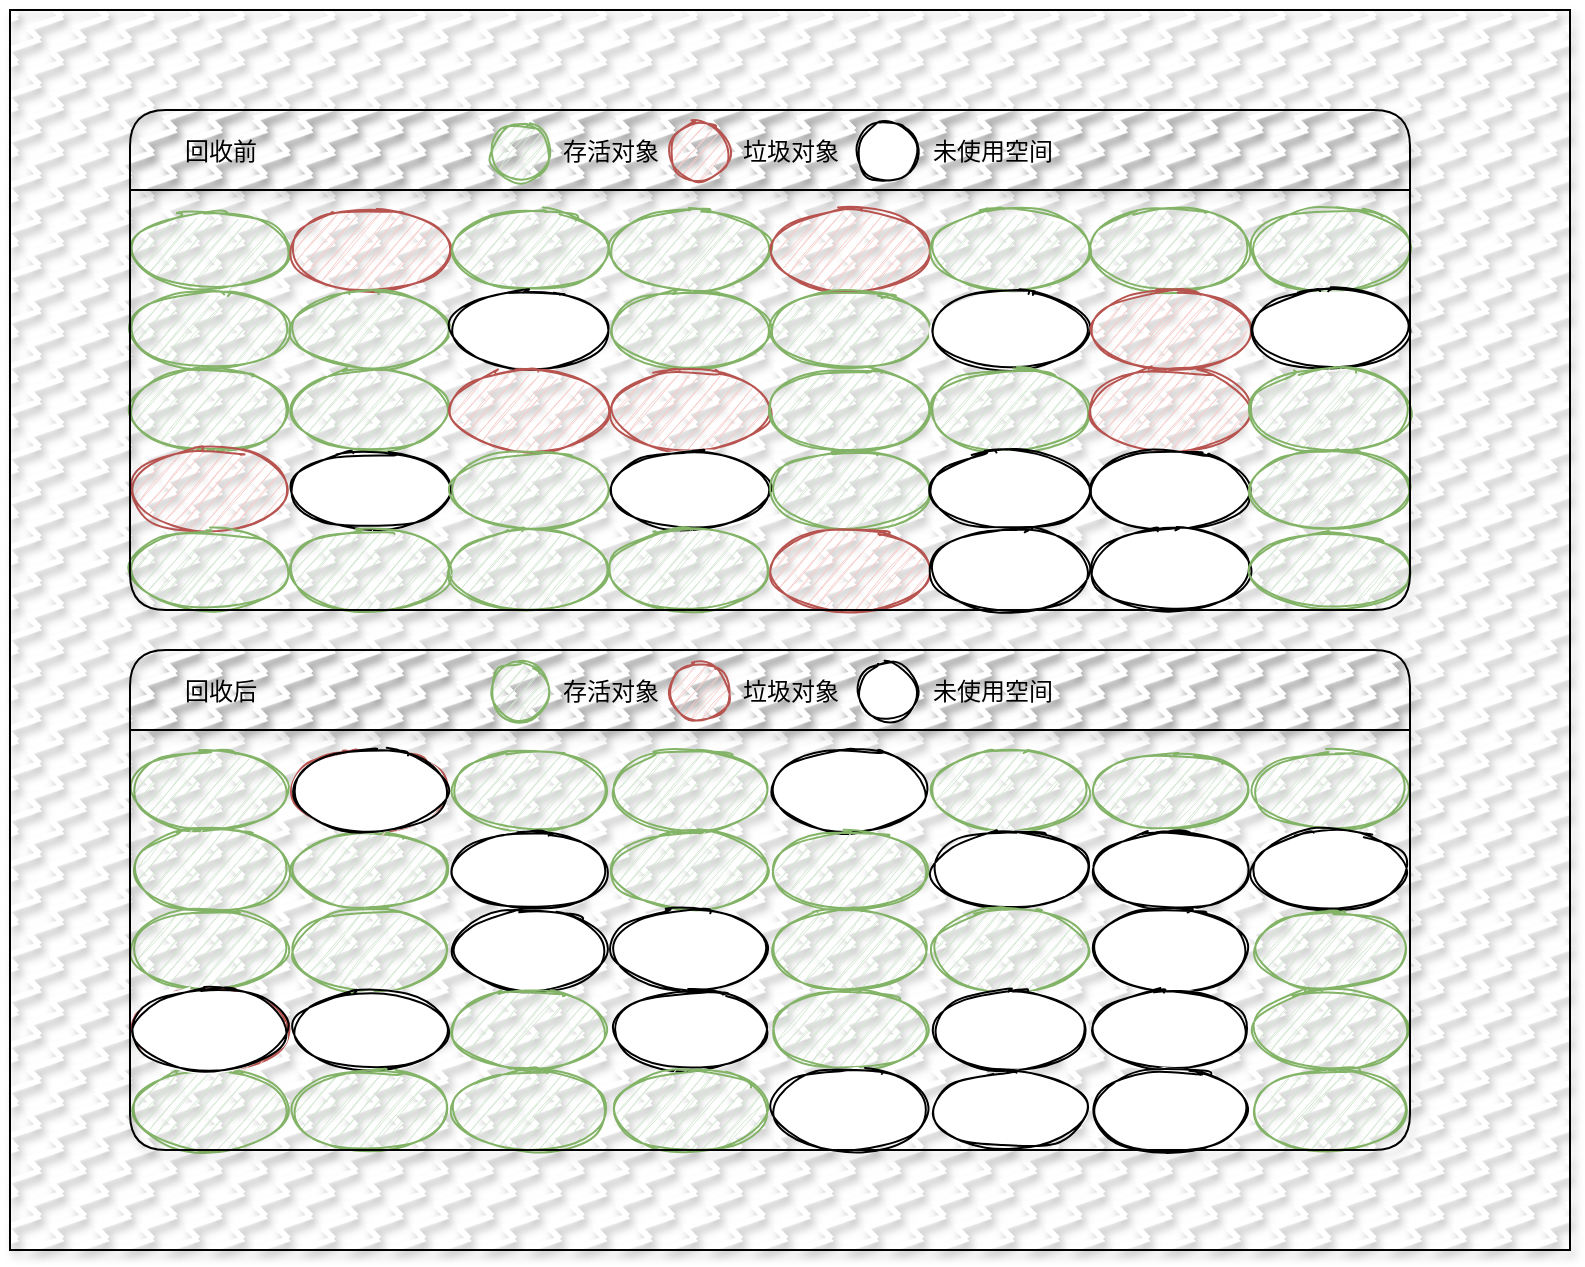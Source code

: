 <mxfile version="15.9.6" type="github">
  <diagram id="hdERAF1IFCI5MMCF0lk-" name="Page-1">
    <mxGraphModel dx="1293" dy="1862" grid="1" gridSize="10" guides="1" tooltips="1" connect="1" arrows="1" fold="1" page="1" pageScale="1" pageWidth="827" pageHeight="1169" math="0" shadow="0">
      <root>
        <mxCell id="0" />
        <mxCell id="1" parent="0" />
        <mxCell id="SCIdnCR5Lj8QBg6RydFF-160" value="" style="rounded=0;whiteSpace=wrap;html=1;shadow=1;sketch=0;fillStyle=zigzag-line;fontFamily=Comic Sans MS;fillColor=default;gradientColor=none;gradientDirection=west;" vertex="1" parent="1">
          <mxGeometry x="60" y="-20" width="780" height="620" as="geometry" />
        </mxCell>
        <mxCell id="SCIdnCR5Lj8QBg6RydFF-42" value="" style="ellipse;whiteSpace=wrap;html=1;shadow=0;sketch=1;fillStyle=auto;fillColor=#d5e8d4;gradientDirection=west;strokeColor=#82b366;" vertex="1" parent="1">
          <mxGeometry x="120" y="80" width="80" height="40" as="geometry" />
        </mxCell>
        <mxCell id="SCIdnCR5Lj8QBg6RydFF-49" value="" style="ellipse;whiteSpace=wrap;html=1;shadow=0;sketch=1;fillStyle=auto;fillColor=#f8cecc;gradientDirection=west;strokeColor=#b85450;" vertex="1" parent="1">
          <mxGeometry x="200" y="80" width="80" height="40" as="geometry" />
        </mxCell>
        <mxCell id="SCIdnCR5Lj8QBg6RydFF-50" value="" style="ellipse;whiteSpace=wrap;html=1;shadow=0;sketch=1;fillStyle=auto;fillColor=#d5e8d4;gradientDirection=west;strokeColor=#82b366;" vertex="1" parent="1">
          <mxGeometry x="280" y="80" width="80" height="40" as="geometry" />
        </mxCell>
        <mxCell id="SCIdnCR5Lj8QBg6RydFF-51" value="" style="ellipse;whiteSpace=wrap;html=1;shadow=0;sketch=1;fillStyle=auto;fillColor=#d5e8d4;gradientDirection=west;strokeColor=#82b366;" vertex="1" parent="1">
          <mxGeometry x="360" y="80" width="80" height="40" as="geometry" />
        </mxCell>
        <mxCell id="SCIdnCR5Lj8QBg6RydFF-52" value="" style="ellipse;whiteSpace=wrap;html=1;shadow=0;sketch=1;fillStyle=auto;fillColor=#f8cecc;gradientDirection=west;strokeColor=#b85450;" vertex="1" parent="1">
          <mxGeometry x="440" y="80" width="80" height="40" as="geometry" />
        </mxCell>
        <mxCell id="SCIdnCR5Lj8QBg6RydFF-53" value="" style="ellipse;whiteSpace=wrap;html=1;shadow=0;sketch=1;fillStyle=auto;fillColor=#d5e8d4;gradientDirection=west;strokeColor=#82b366;" vertex="1" parent="1">
          <mxGeometry x="520" y="80" width="80" height="40" as="geometry" />
        </mxCell>
        <mxCell id="SCIdnCR5Lj8QBg6RydFF-54" value="" style="ellipse;whiteSpace=wrap;html=1;shadow=0;sketch=1;fillStyle=auto;fillColor=#d5e8d4;gradientDirection=west;strokeColor=#82b366;" vertex="1" parent="1">
          <mxGeometry x="600" y="80" width="80" height="40" as="geometry" />
        </mxCell>
        <mxCell id="SCIdnCR5Lj8QBg6RydFF-55" value="" style="ellipse;whiteSpace=wrap;html=1;shadow=0;sketch=1;fillStyle=auto;fillColor=#d5e8d4;gradientDirection=west;strokeColor=#82b366;" vertex="1" parent="1">
          <mxGeometry x="680" y="80" width="80" height="40" as="geometry" />
        </mxCell>
        <mxCell id="SCIdnCR5Lj8QBg6RydFF-56" value="" style="ellipse;whiteSpace=wrap;html=1;shadow=0;sketch=1;fillStyle=auto;fillColor=#d5e8d4;gradientDirection=west;strokeColor=#82b366;" vertex="1" parent="1">
          <mxGeometry x="120" y="120" width="80" height="40" as="geometry" />
        </mxCell>
        <mxCell id="SCIdnCR5Lj8QBg6RydFF-57" value="" style="ellipse;whiteSpace=wrap;html=1;shadow=0;sketch=1;fillStyle=auto;fillColor=#d5e8d4;gradientDirection=west;strokeColor=#82b366;" vertex="1" parent="1">
          <mxGeometry x="200" y="120" width="80" height="40" as="geometry" />
        </mxCell>
        <mxCell id="SCIdnCR5Lj8QBg6RydFF-58" value="" style="ellipse;whiteSpace=wrap;html=1;shadow=0;sketch=1;fillStyle=auto;gradientDirection=west;" vertex="1" parent="1">
          <mxGeometry x="280" y="120" width="80" height="40" as="geometry" />
        </mxCell>
        <mxCell id="SCIdnCR5Lj8QBg6RydFF-59" value="" style="ellipse;whiteSpace=wrap;html=1;shadow=0;sketch=1;fillStyle=auto;fillColor=#d5e8d4;gradientDirection=west;strokeColor=#82b366;" vertex="1" parent="1">
          <mxGeometry x="360" y="120" width="80" height="40" as="geometry" />
        </mxCell>
        <mxCell id="SCIdnCR5Lj8QBg6RydFF-60" value="" style="ellipse;whiteSpace=wrap;html=1;shadow=0;sketch=1;fillStyle=auto;fillColor=#d5e8d4;gradientDirection=west;strokeColor=#82b366;" vertex="1" parent="1">
          <mxGeometry x="440" y="120" width="80" height="40" as="geometry" />
        </mxCell>
        <mxCell id="SCIdnCR5Lj8QBg6RydFF-61" value="" style="ellipse;whiteSpace=wrap;html=1;shadow=0;sketch=1;fillStyle=auto;gradientDirection=west;" vertex="1" parent="1">
          <mxGeometry x="520" y="120" width="80" height="40" as="geometry" />
        </mxCell>
        <mxCell id="SCIdnCR5Lj8QBg6RydFF-62" value="" style="ellipse;whiteSpace=wrap;html=1;shadow=0;sketch=1;fillStyle=auto;fillColor=#f8cecc;gradientDirection=west;strokeColor=#b85450;" vertex="1" parent="1">
          <mxGeometry x="600" y="120" width="80" height="40" as="geometry" />
        </mxCell>
        <mxCell id="SCIdnCR5Lj8QBg6RydFF-63" value="" style="ellipse;whiteSpace=wrap;html=1;shadow=0;sketch=1;fillStyle=auto;gradientDirection=west;" vertex="1" parent="1">
          <mxGeometry x="680" y="120" width="80" height="40" as="geometry" />
        </mxCell>
        <mxCell id="SCIdnCR5Lj8QBg6RydFF-64" value="" style="ellipse;whiteSpace=wrap;html=1;shadow=0;sketch=1;fillStyle=auto;fillColor=#d5e8d4;gradientDirection=west;strokeColor=#82b366;" vertex="1" parent="1">
          <mxGeometry x="120" y="160" width="80" height="40" as="geometry" />
        </mxCell>
        <mxCell id="SCIdnCR5Lj8QBg6RydFF-65" value="" style="ellipse;whiteSpace=wrap;html=1;shadow=0;sketch=1;fillStyle=auto;fillColor=#d5e8d4;gradientDirection=west;strokeColor=#82b366;" vertex="1" parent="1">
          <mxGeometry x="200" y="160" width="80" height="40" as="geometry" />
        </mxCell>
        <mxCell id="SCIdnCR5Lj8QBg6RydFF-66" value="" style="ellipse;whiteSpace=wrap;html=1;shadow=0;sketch=1;fillStyle=auto;fillColor=#f8cecc;gradientDirection=west;strokeColor=#b85450;" vertex="1" parent="1">
          <mxGeometry x="280" y="160" width="80" height="40" as="geometry" />
        </mxCell>
        <mxCell id="SCIdnCR5Lj8QBg6RydFF-67" value="" style="ellipse;whiteSpace=wrap;html=1;shadow=0;sketch=1;fillStyle=auto;fillColor=#f8cecc;gradientDirection=west;strokeColor=#b85450;" vertex="1" parent="1">
          <mxGeometry x="360" y="160" width="80" height="40" as="geometry" />
        </mxCell>
        <mxCell id="SCIdnCR5Lj8QBg6RydFF-68" value="" style="ellipse;whiteSpace=wrap;html=1;shadow=0;sketch=1;fillStyle=auto;fillColor=#d5e8d4;gradientDirection=west;strokeColor=#82b366;" vertex="1" parent="1">
          <mxGeometry x="440" y="160" width="80" height="40" as="geometry" />
        </mxCell>
        <mxCell id="SCIdnCR5Lj8QBg6RydFF-69" value="" style="ellipse;whiteSpace=wrap;html=1;shadow=0;sketch=1;fillStyle=auto;fillColor=#d5e8d4;gradientDirection=west;strokeColor=#82b366;" vertex="1" parent="1">
          <mxGeometry x="520" y="160" width="80" height="40" as="geometry" />
        </mxCell>
        <mxCell id="SCIdnCR5Lj8QBg6RydFF-70" value="" style="ellipse;whiteSpace=wrap;html=1;shadow=0;sketch=1;fillStyle=auto;fillColor=#f8cecc;gradientDirection=west;strokeColor=#b85450;" vertex="1" parent="1">
          <mxGeometry x="600" y="160" width="80" height="40" as="geometry" />
        </mxCell>
        <mxCell id="SCIdnCR5Lj8QBg6RydFF-71" value="" style="ellipse;whiteSpace=wrap;html=1;shadow=0;sketch=1;fillStyle=auto;fillColor=#d5e8d4;gradientDirection=west;strokeColor=#82b366;" vertex="1" parent="1">
          <mxGeometry x="680" y="160" width="80" height="40" as="geometry" />
        </mxCell>
        <mxCell id="SCIdnCR5Lj8QBg6RydFF-72" value="" style="ellipse;whiteSpace=wrap;html=1;shadow=0;sketch=1;fillStyle=auto;fillColor=#f8cecc;gradientDirection=west;strokeColor=#b85450;" vertex="1" parent="1">
          <mxGeometry x="120" y="200" width="80" height="40" as="geometry" />
        </mxCell>
        <mxCell id="SCIdnCR5Lj8QBg6RydFF-73" value="" style="ellipse;whiteSpace=wrap;html=1;shadow=0;sketch=1;fillStyle=auto;gradientDirection=west;" vertex="1" parent="1">
          <mxGeometry x="200" y="200" width="80" height="40" as="geometry" />
        </mxCell>
        <mxCell id="SCIdnCR5Lj8QBg6RydFF-74" value="" style="ellipse;whiteSpace=wrap;html=1;shadow=0;sketch=1;fillStyle=auto;fillColor=#d5e8d4;gradientDirection=west;strokeColor=#82b366;" vertex="1" parent="1">
          <mxGeometry x="280" y="200" width="80" height="40" as="geometry" />
        </mxCell>
        <mxCell id="SCIdnCR5Lj8QBg6RydFF-75" value="" style="ellipse;whiteSpace=wrap;html=1;shadow=0;sketch=1;fillStyle=auto;gradientDirection=west;" vertex="1" parent="1">
          <mxGeometry x="360" y="200" width="80" height="40" as="geometry" />
        </mxCell>
        <mxCell id="SCIdnCR5Lj8QBg6RydFF-76" value="" style="ellipse;whiteSpace=wrap;html=1;shadow=0;sketch=1;fillStyle=auto;fillColor=#d5e8d4;gradientDirection=west;strokeColor=#82b366;" vertex="1" parent="1">
          <mxGeometry x="440" y="200" width="80" height="40" as="geometry" />
        </mxCell>
        <mxCell id="SCIdnCR5Lj8QBg6RydFF-77" value="" style="ellipse;whiteSpace=wrap;html=1;shadow=0;sketch=1;fillStyle=auto;gradientDirection=west;" vertex="1" parent="1">
          <mxGeometry x="520" y="200" width="80" height="40" as="geometry" />
        </mxCell>
        <mxCell id="SCIdnCR5Lj8QBg6RydFF-78" value="" style="ellipse;whiteSpace=wrap;html=1;shadow=0;sketch=1;fillStyle=auto;gradientDirection=west;" vertex="1" parent="1">
          <mxGeometry x="600" y="200" width="80" height="40" as="geometry" />
        </mxCell>
        <mxCell id="SCIdnCR5Lj8QBg6RydFF-79" value="" style="ellipse;whiteSpace=wrap;html=1;shadow=0;sketch=1;fillStyle=auto;fillColor=#d5e8d4;gradientDirection=west;strokeColor=#82b366;" vertex="1" parent="1">
          <mxGeometry x="680" y="200" width="80" height="40" as="geometry" />
        </mxCell>
        <mxCell id="SCIdnCR5Lj8QBg6RydFF-80" value="" style="ellipse;whiteSpace=wrap;html=1;shadow=0;sketch=1;fillStyle=auto;fillColor=#d5e8d4;gradientDirection=west;strokeColor=#82b366;" vertex="1" parent="1">
          <mxGeometry x="120" y="240" width="80" height="40" as="geometry" />
        </mxCell>
        <mxCell id="SCIdnCR5Lj8QBg6RydFF-81" value="" style="ellipse;whiteSpace=wrap;html=1;shadow=0;sketch=1;fillStyle=auto;fillColor=#d5e8d4;gradientDirection=west;strokeColor=#82b366;" vertex="1" parent="1">
          <mxGeometry x="200" y="240" width="80" height="40" as="geometry" />
        </mxCell>
        <mxCell id="SCIdnCR5Lj8QBg6RydFF-82" value="" style="ellipse;whiteSpace=wrap;html=1;shadow=0;sketch=1;fillStyle=auto;fillColor=#d5e8d4;gradientDirection=west;strokeColor=#82b366;" vertex="1" parent="1">
          <mxGeometry x="280" y="240" width="80" height="40" as="geometry" />
        </mxCell>
        <mxCell id="SCIdnCR5Lj8QBg6RydFF-83" value="" style="ellipse;whiteSpace=wrap;html=1;shadow=0;sketch=1;fillStyle=auto;fillColor=#d5e8d4;gradientDirection=west;strokeColor=#82b366;" vertex="1" parent="1">
          <mxGeometry x="360" y="240" width="80" height="40" as="geometry" />
        </mxCell>
        <mxCell id="SCIdnCR5Lj8QBg6RydFF-84" value="" style="ellipse;whiteSpace=wrap;html=1;shadow=0;sketch=1;fillStyle=auto;fillColor=#f8cecc;gradientDirection=west;strokeColor=#b85450;" vertex="1" parent="1">
          <mxGeometry x="440" y="240" width="80" height="40" as="geometry" />
        </mxCell>
        <mxCell id="SCIdnCR5Lj8QBg6RydFF-85" value="" style="ellipse;whiteSpace=wrap;html=1;shadow=0;sketch=1;fillStyle=auto;gradientDirection=west;" vertex="1" parent="1">
          <mxGeometry x="520" y="240" width="80" height="40" as="geometry" />
        </mxCell>
        <mxCell id="SCIdnCR5Lj8QBg6RydFF-86" value="" style="ellipse;whiteSpace=wrap;html=1;shadow=0;sketch=1;fillStyle=auto;gradientDirection=west;" vertex="1" parent="1">
          <mxGeometry x="600" y="240" width="80" height="40" as="geometry" />
        </mxCell>
        <mxCell id="SCIdnCR5Lj8QBg6RydFF-87" value="" style="ellipse;whiteSpace=wrap;html=1;shadow=0;sketch=1;fillStyle=auto;fillColor=#d5e8d4;gradientDirection=west;strokeColor=#82b366;" vertex="1" parent="1">
          <mxGeometry x="680" y="240" width="80" height="40" as="geometry" />
        </mxCell>
        <mxCell id="SCIdnCR5Lj8QBg6RydFF-89" value="" style="swimlane;shadow=1;sketch=0;fillStyle=zigzag-line;fillColor=default;gradientColor=none;gradientDirection=west;startSize=40;rounded=1;" vertex="1" parent="1">
          <mxGeometry x="120" y="30" width="640" height="250" as="geometry" />
        </mxCell>
        <mxCell id="SCIdnCR5Lj8QBg6RydFF-90" value="" style="ellipse;whiteSpace=wrap;html=1;shadow=0;sketch=1;fillStyle=auto;fillColor=#d5e8d4;gradientDirection=west;strokeColor=#82b366;" vertex="1" parent="SCIdnCR5Lj8QBg6RydFF-89">
          <mxGeometry x="180" y="6" width="30" height="30" as="geometry" />
        </mxCell>
        <mxCell id="SCIdnCR5Lj8QBg6RydFF-93" value="" style="ellipse;whiteSpace=wrap;html=1;shadow=0;sketch=1;fillStyle=auto;fillColor=#f8cecc;gradientDirection=west;strokeColor=#b85450;" vertex="1" parent="SCIdnCR5Lj8QBg6RydFF-89">
          <mxGeometry x="270" y="6" width="30" height="30" as="geometry" />
        </mxCell>
        <mxCell id="SCIdnCR5Lj8QBg6RydFF-94" value="" style="ellipse;whiteSpace=wrap;html=1;shadow=0;sketch=1;fillStyle=auto;gradientDirection=west;" vertex="1" parent="SCIdnCR5Lj8QBg6RydFF-89">
          <mxGeometry x="363.5" y="6" width="30" height="30" as="geometry" />
        </mxCell>
        <mxCell id="SCIdnCR5Lj8QBg6RydFF-97" value="回收前" style="text;html=1;align=center;verticalAlign=middle;resizable=0;points=[];autosize=1;strokeColor=none;fillColor=none;fontFamily=Comic Sans MS;" vertex="1" parent="SCIdnCR5Lj8QBg6RydFF-89">
          <mxGeometry x="20" y="11" width="50" height="20" as="geometry" />
        </mxCell>
        <mxCell id="SCIdnCR5Lj8QBg6RydFF-98" value="存活对象" style="text;html=1;align=center;verticalAlign=middle;resizable=0;points=[];autosize=1;strokeColor=none;fillColor=none;fontFamily=Comic Sans MS;" vertex="1" parent="SCIdnCR5Lj8QBg6RydFF-89">
          <mxGeometry x="210" y="11" width="60" height="20" as="geometry" />
        </mxCell>
        <mxCell id="SCIdnCR5Lj8QBg6RydFF-99" value="垃圾对象" style="text;html=1;align=center;verticalAlign=middle;resizable=0;points=[];autosize=1;strokeColor=none;fillColor=none;fontFamily=Comic Sans MS;" vertex="1" parent="SCIdnCR5Lj8QBg6RydFF-89">
          <mxGeometry x="300" y="11" width="60" height="20" as="geometry" />
        </mxCell>
        <mxCell id="SCIdnCR5Lj8QBg6RydFF-100" value="未使用空间" style="text;html=1;align=center;verticalAlign=middle;resizable=0;points=[];autosize=1;strokeColor=none;fillColor=none;fontFamily=Comic Sans MS;" vertex="1" parent="SCIdnCR5Lj8QBg6RydFF-89">
          <mxGeometry x="390.5" y="11" width="80" height="20" as="geometry" />
        </mxCell>
        <mxCell id="SCIdnCR5Lj8QBg6RydFF-102" value="" style="ellipse;whiteSpace=wrap;html=1;shadow=0;sketch=1;fillStyle=auto;fillColor=#d5e8d4;gradientDirection=west;strokeColor=#82b366;" vertex="1" parent="1">
          <mxGeometry x="120" y="350" width="80" height="40" as="geometry" />
        </mxCell>
        <mxCell id="SCIdnCR5Lj8QBg6RydFF-103" value="" style="ellipse;whiteSpace=wrap;html=1;shadow=0;sketch=1;fillStyle=auto;fillColor=#f8cecc;gradientDirection=west;strokeColor=#b85450;" vertex="1" parent="1">
          <mxGeometry x="200" y="350" width="80" height="40" as="geometry" />
        </mxCell>
        <mxCell id="SCIdnCR5Lj8QBg6RydFF-104" value="" style="ellipse;whiteSpace=wrap;html=1;shadow=0;sketch=1;fillStyle=auto;fillColor=#d5e8d4;gradientDirection=west;strokeColor=#82b366;" vertex="1" parent="1">
          <mxGeometry x="280" y="350" width="80" height="40" as="geometry" />
        </mxCell>
        <mxCell id="SCIdnCR5Lj8QBg6RydFF-105" value="" style="ellipse;whiteSpace=wrap;html=1;shadow=0;sketch=1;fillStyle=auto;fillColor=#d5e8d4;gradientDirection=west;strokeColor=#82b366;" vertex="1" parent="1">
          <mxGeometry x="360" y="350" width="80" height="40" as="geometry" />
        </mxCell>
        <mxCell id="SCIdnCR5Lj8QBg6RydFF-106" value="" style="ellipse;whiteSpace=wrap;html=1;shadow=0;sketch=1;fillStyle=auto;gradientDirection=west;" vertex="1" parent="1">
          <mxGeometry x="440" y="350" width="80" height="40" as="geometry" />
        </mxCell>
        <mxCell id="SCIdnCR5Lj8QBg6RydFF-107" value="" style="ellipse;whiteSpace=wrap;html=1;shadow=0;sketch=1;fillStyle=auto;fillColor=#d5e8d4;gradientDirection=west;strokeColor=#82b366;" vertex="1" parent="1">
          <mxGeometry x="520" y="350" width="80" height="40" as="geometry" />
        </mxCell>
        <mxCell id="SCIdnCR5Lj8QBg6RydFF-108" value="" style="ellipse;whiteSpace=wrap;html=1;shadow=0;sketch=1;fillStyle=auto;fillColor=#d5e8d4;gradientDirection=west;strokeColor=#82b366;" vertex="1" parent="1">
          <mxGeometry x="600" y="350" width="80" height="40" as="geometry" />
        </mxCell>
        <mxCell id="SCIdnCR5Lj8QBg6RydFF-109" value="" style="ellipse;whiteSpace=wrap;html=1;shadow=0;sketch=1;fillStyle=auto;fillColor=#d5e8d4;gradientDirection=west;strokeColor=#82b366;" vertex="1" parent="1">
          <mxGeometry x="680" y="350" width="80" height="40" as="geometry" />
        </mxCell>
        <mxCell id="SCIdnCR5Lj8QBg6RydFF-110" value="" style="ellipse;whiteSpace=wrap;html=1;shadow=0;sketch=1;fillStyle=auto;fillColor=#d5e8d4;gradientDirection=west;strokeColor=#82b366;" vertex="1" parent="1">
          <mxGeometry x="120" y="390" width="80" height="40" as="geometry" />
        </mxCell>
        <mxCell id="SCIdnCR5Lj8QBg6RydFF-111" value="" style="ellipse;whiteSpace=wrap;html=1;shadow=0;sketch=1;fillStyle=auto;fillColor=#d5e8d4;gradientDirection=west;strokeColor=#82b366;" vertex="1" parent="1">
          <mxGeometry x="200" y="390" width="80" height="40" as="geometry" />
        </mxCell>
        <mxCell id="SCIdnCR5Lj8QBg6RydFF-112" value="" style="ellipse;whiteSpace=wrap;html=1;shadow=0;sketch=1;fillStyle=auto;gradientDirection=west;" vertex="1" parent="1">
          <mxGeometry x="280" y="390" width="80" height="40" as="geometry" />
        </mxCell>
        <mxCell id="SCIdnCR5Lj8QBg6RydFF-113" value="" style="ellipse;whiteSpace=wrap;html=1;shadow=0;sketch=1;fillStyle=auto;fillColor=#d5e8d4;gradientDirection=west;strokeColor=#82b366;" vertex="1" parent="1">
          <mxGeometry x="360" y="390" width="80" height="40" as="geometry" />
        </mxCell>
        <mxCell id="SCIdnCR5Lj8QBg6RydFF-114" value="" style="ellipse;whiteSpace=wrap;html=1;shadow=0;sketch=1;fillStyle=auto;fillColor=#d5e8d4;gradientDirection=west;strokeColor=#82b366;" vertex="1" parent="1">
          <mxGeometry x="440" y="390" width="80" height="40" as="geometry" />
        </mxCell>
        <mxCell id="SCIdnCR5Lj8QBg6RydFF-115" value="" style="ellipse;whiteSpace=wrap;html=1;shadow=0;sketch=1;fillStyle=auto;gradientDirection=west;" vertex="1" parent="1">
          <mxGeometry x="520" y="390" width="80" height="40" as="geometry" />
        </mxCell>
        <mxCell id="SCIdnCR5Lj8QBg6RydFF-116" value="" style="ellipse;whiteSpace=wrap;html=1;shadow=0;sketch=1;fillStyle=auto;gradientDirection=west;" vertex="1" parent="1">
          <mxGeometry x="600" y="390" width="80" height="40" as="geometry" />
        </mxCell>
        <mxCell id="SCIdnCR5Lj8QBg6RydFF-117" value="" style="ellipse;whiteSpace=wrap;html=1;shadow=0;sketch=1;fillStyle=auto;gradientDirection=west;" vertex="1" parent="1">
          <mxGeometry x="680" y="390" width="80" height="40" as="geometry" />
        </mxCell>
        <mxCell id="SCIdnCR5Lj8QBg6RydFF-118" value="" style="ellipse;whiteSpace=wrap;html=1;shadow=0;sketch=1;fillStyle=auto;fillColor=#d5e8d4;gradientDirection=west;strokeColor=#82b366;" vertex="1" parent="1">
          <mxGeometry x="120" y="430" width="80" height="40" as="geometry" />
        </mxCell>
        <mxCell id="SCIdnCR5Lj8QBg6RydFF-119" value="" style="ellipse;whiteSpace=wrap;html=1;shadow=0;sketch=1;fillStyle=auto;fillColor=#d5e8d4;gradientDirection=west;strokeColor=#82b366;" vertex="1" parent="1">
          <mxGeometry x="200" y="430" width="80" height="40" as="geometry" />
        </mxCell>
        <mxCell id="SCIdnCR5Lj8QBg6RydFF-120" value="" style="ellipse;whiteSpace=wrap;html=1;shadow=0;sketch=1;fillStyle=auto;gradientDirection=west;" vertex="1" parent="1">
          <mxGeometry x="280" y="430" width="80" height="40" as="geometry" />
        </mxCell>
        <mxCell id="SCIdnCR5Lj8QBg6RydFF-121" value="" style="ellipse;whiteSpace=wrap;html=1;shadow=0;sketch=1;fillStyle=auto;gradientDirection=west;" vertex="1" parent="1">
          <mxGeometry x="360" y="430" width="80" height="40" as="geometry" />
        </mxCell>
        <mxCell id="SCIdnCR5Lj8QBg6RydFF-122" value="" style="ellipse;whiteSpace=wrap;html=1;shadow=0;sketch=1;fillStyle=auto;fillColor=#d5e8d4;gradientDirection=west;strokeColor=#82b366;" vertex="1" parent="1">
          <mxGeometry x="440" y="430" width="80" height="40" as="geometry" />
        </mxCell>
        <mxCell id="SCIdnCR5Lj8QBg6RydFF-123" value="" style="ellipse;whiteSpace=wrap;html=1;shadow=0;sketch=1;fillStyle=auto;fillColor=#d5e8d4;gradientDirection=west;strokeColor=#82b366;" vertex="1" parent="1">
          <mxGeometry x="520" y="430" width="80" height="40" as="geometry" />
        </mxCell>
        <mxCell id="SCIdnCR5Lj8QBg6RydFF-124" value="" style="ellipse;whiteSpace=wrap;html=1;shadow=0;sketch=1;fillStyle=auto;gradientDirection=west;" vertex="1" parent="1">
          <mxGeometry x="600" y="430" width="80" height="40" as="geometry" />
        </mxCell>
        <mxCell id="SCIdnCR5Lj8QBg6RydFF-125" value="" style="ellipse;whiteSpace=wrap;html=1;shadow=0;sketch=1;fillStyle=auto;fillColor=#d5e8d4;gradientDirection=west;strokeColor=#82b366;" vertex="1" parent="1">
          <mxGeometry x="680" y="430" width="80" height="40" as="geometry" />
        </mxCell>
        <mxCell id="SCIdnCR5Lj8QBg6RydFF-126" value="" style="ellipse;whiteSpace=wrap;html=1;shadow=0;sketch=1;fillStyle=auto;fillColor=#f8cecc;gradientDirection=west;strokeColor=#b85450;" vertex="1" parent="1">
          <mxGeometry x="120" y="470" width="80" height="40" as="geometry" />
        </mxCell>
        <mxCell id="SCIdnCR5Lj8QBg6RydFF-127" value="" style="ellipse;whiteSpace=wrap;html=1;shadow=0;sketch=1;fillStyle=auto;gradientDirection=west;" vertex="1" parent="1">
          <mxGeometry x="200" y="470" width="80" height="40" as="geometry" />
        </mxCell>
        <mxCell id="SCIdnCR5Lj8QBg6RydFF-128" value="" style="ellipse;whiteSpace=wrap;html=1;shadow=0;sketch=1;fillStyle=auto;fillColor=#d5e8d4;gradientDirection=west;strokeColor=#82b366;" vertex="1" parent="1">
          <mxGeometry x="280" y="470" width="80" height="40" as="geometry" />
        </mxCell>
        <mxCell id="SCIdnCR5Lj8QBg6RydFF-129" value="" style="ellipse;whiteSpace=wrap;html=1;shadow=0;sketch=1;fillStyle=auto;gradientDirection=west;" vertex="1" parent="1">
          <mxGeometry x="360" y="470" width="80" height="40" as="geometry" />
        </mxCell>
        <mxCell id="SCIdnCR5Lj8QBg6RydFF-130" value="" style="ellipse;whiteSpace=wrap;html=1;shadow=0;sketch=1;fillStyle=auto;fillColor=#d5e8d4;gradientDirection=west;strokeColor=#82b366;" vertex="1" parent="1">
          <mxGeometry x="440" y="470" width="80" height="40" as="geometry" />
        </mxCell>
        <mxCell id="SCIdnCR5Lj8QBg6RydFF-131" value="" style="ellipse;whiteSpace=wrap;html=1;shadow=0;sketch=1;fillStyle=auto;gradientDirection=west;" vertex="1" parent="1">
          <mxGeometry x="520" y="470" width="80" height="40" as="geometry" />
        </mxCell>
        <mxCell id="SCIdnCR5Lj8QBg6RydFF-132" value="" style="ellipse;whiteSpace=wrap;html=1;shadow=0;sketch=1;fillStyle=auto;gradientDirection=west;" vertex="1" parent="1">
          <mxGeometry x="600" y="470" width="80" height="40" as="geometry" />
        </mxCell>
        <mxCell id="SCIdnCR5Lj8QBg6RydFF-133" value="" style="ellipse;whiteSpace=wrap;html=1;shadow=0;sketch=1;fillStyle=auto;fillColor=#d5e8d4;gradientDirection=west;strokeColor=#82b366;" vertex="1" parent="1">
          <mxGeometry x="680" y="470" width="80" height="40" as="geometry" />
        </mxCell>
        <mxCell id="SCIdnCR5Lj8QBg6RydFF-134" value="" style="ellipse;whiteSpace=wrap;html=1;shadow=0;sketch=1;fillStyle=auto;fillColor=#d5e8d4;gradientDirection=west;strokeColor=#82b366;" vertex="1" parent="1">
          <mxGeometry x="120" y="510" width="80" height="40" as="geometry" />
        </mxCell>
        <mxCell id="SCIdnCR5Lj8QBg6RydFF-135" value="" style="ellipse;whiteSpace=wrap;html=1;shadow=0;sketch=1;fillStyle=auto;fillColor=#d5e8d4;gradientDirection=west;strokeColor=#82b366;" vertex="1" parent="1">
          <mxGeometry x="200" y="510" width="80" height="40" as="geometry" />
        </mxCell>
        <mxCell id="SCIdnCR5Lj8QBg6RydFF-136" value="" style="ellipse;whiteSpace=wrap;html=1;shadow=0;sketch=1;fillStyle=auto;fillColor=#d5e8d4;gradientDirection=west;strokeColor=#82b366;" vertex="1" parent="1">
          <mxGeometry x="280" y="510" width="80" height="40" as="geometry" />
        </mxCell>
        <mxCell id="SCIdnCR5Lj8QBg6RydFF-137" value="" style="ellipse;whiteSpace=wrap;html=1;shadow=0;sketch=1;fillStyle=auto;fillColor=#d5e8d4;gradientDirection=west;strokeColor=#82b366;" vertex="1" parent="1">
          <mxGeometry x="360" y="510" width="80" height="40" as="geometry" />
        </mxCell>
        <mxCell id="SCIdnCR5Lj8QBg6RydFF-138" value="" style="ellipse;whiteSpace=wrap;html=1;shadow=0;sketch=1;fillStyle=auto;gradientDirection=west;" vertex="1" parent="1">
          <mxGeometry x="440" y="510" width="80" height="40" as="geometry" />
        </mxCell>
        <mxCell id="SCIdnCR5Lj8QBg6RydFF-139" value="" style="ellipse;whiteSpace=wrap;html=1;shadow=0;sketch=1;fillStyle=auto;gradientDirection=west;" vertex="1" parent="1">
          <mxGeometry x="520" y="510" width="80" height="40" as="geometry" />
        </mxCell>
        <mxCell id="SCIdnCR5Lj8QBg6RydFF-140" value="" style="ellipse;whiteSpace=wrap;html=1;shadow=0;sketch=1;fillStyle=auto;gradientDirection=west;" vertex="1" parent="1">
          <mxGeometry x="600" y="510" width="80" height="40" as="geometry" />
        </mxCell>
        <mxCell id="SCIdnCR5Lj8QBg6RydFF-141" value="" style="ellipse;whiteSpace=wrap;html=1;shadow=0;sketch=1;fillStyle=auto;fillColor=#d5e8d4;gradientDirection=west;strokeColor=#82b366;" vertex="1" parent="1">
          <mxGeometry x="680" y="510" width="80" height="40" as="geometry" />
        </mxCell>
        <mxCell id="SCIdnCR5Lj8QBg6RydFF-142" value="" style="swimlane;shadow=1;sketch=0;fillStyle=zigzag-line;fillColor=default;gradientColor=none;gradientDirection=west;startSize=40;rounded=1;" vertex="1" parent="1">
          <mxGeometry x="120" y="300" width="640" height="250" as="geometry" />
        </mxCell>
        <mxCell id="SCIdnCR5Lj8QBg6RydFF-143" value="" style="ellipse;whiteSpace=wrap;html=1;shadow=0;sketch=1;fillStyle=auto;fillColor=#d5e8d4;gradientDirection=west;strokeColor=#82b366;" vertex="1" parent="SCIdnCR5Lj8QBg6RydFF-142">
          <mxGeometry x="180" y="6" width="30" height="30" as="geometry" />
        </mxCell>
        <mxCell id="SCIdnCR5Lj8QBg6RydFF-144" value="" style="ellipse;whiteSpace=wrap;html=1;shadow=0;sketch=1;fillStyle=auto;fillColor=#f8cecc;gradientDirection=west;strokeColor=#b85450;" vertex="1" parent="SCIdnCR5Lj8QBg6RydFF-142">
          <mxGeometry x="270" y="6" width="30" height="30" as="geometry" />
        </mxCell>
        <mxCell id="SCIdnCR5Lj8QBg6RydFF-145" value="" style="ellipse;whiteSpace=wrap;html=1;shadow=0;sketch=1;fillStyle=auto;gradientDirection=west;" vertex="1" parent="SCIdnCR5Lj8QBg6RydFF-142">
          <mxGeometry x="363.5" y="6" width="30" height="30" as="geometry" />
        </mxCell>
        <mxCell id="SCIdnCR5Lj8QBg6RydFF-146" value="回收后" style="text;html=1;align=center;verticalAlign=middle;resizable=0;points=[];autosize=1;strokeColor=none;fillColor=none;fontFamily=Comic Sans MS;" vertex="1" parent="SCIdnCR5Lj8QBg6RydFF-142">
          <mxGeometry x="20" y="11" width="50" height="20" as="geometry" />
        </mxCell>
        <mxCell id="SCIdnCR5Lj8QBg6RydFF-147" value="存活对象" style="text;html=1;align=center;verticalAlign=middle;resizable=0;points=[];autosize=1;strokeColor=none;fillColor=none;fontFamily=Comic Sans MS;" vertex="1" parent="SCIdnCR5Lj8QBg6RydFF-142">
          <mxGeometry x="210" y="11" width="60" height="20" as="geometry" />
        </mxCell>
        <mxCell id="SCIdnCR5Lj8QBg6RydFF-148" value="垃圾对象" style="text;html=1;align=center;verticalAlign=middle;resizable=0;points=[];autosize=1;strokeColor=none;fillColor=none;fontFamily=Comic Sans MS;" vertex="1" parent="SCIdnCR5Lj8QBg6RydFF-142">
          <mxGeometry x="300" y="11" width="60" height="20" as="geometry" />
        </mxCell>
        <mxCell id="SCIdnCR5Lj8QBg6RydFF-149" value="未使用空间" style="text;html=1;align=center;verticalAlign=middle;resizable=0;points=[];autosize=1;strokeColor=none;fillColor=none;fontFamily=Comic Sans MS;" vertex="1" parent="SCIdnCR5Lj8QBg6RydFF-142">
          <mxGeometry x="390.5" y="11" width="80" height="20" as="geometry" />
        </mxCell>
        <mxCell id="SCIdnCR5Lj8QBg6RydFF-150" value="" style="ellipse;whiteSpace=wrap;html=1;shadow=0;sketch=1;fillStyle=auto;fillColor=#f8cecc;gradientDirection=west;strokeColor=#b85450;" vertex="1" parent="1">
          <mxGeometry x="200" y="350" width="80" height="40" as="geometry" />
        </mxCell>
        <mxCell id="SCIdnCR5Lj8QBg6RydFF-151" value="" style="ellipse;whiteSpace=wrap;html=1;shadow=0;sketch=1;fillStyle=auto;fillColor=#f8cecc;gradientDirection=west;strokeColor=#b85450;" vertex="1" parent="1">
          <mxGeometry x="120" y="470" width="80" height="40" as="geometry" />
        </mxCell>
        <mxCell id="SCIdnCR5Lj8QBg6RydFF-154" value="" style="ellipse;whiteSpace=wrap;html=1;shadow=0;sketch=1;fillStyle=auto;gradientDirection=west;" vertex="1" parent="1">
          <mxGeometry x="200" y="350" width="80" height="40" as="geometry" />
        </mxCell>
        <mxCell id="SCIdnCR5Lj8QBg6RydFF-155" value="" style="ellipse;whiteSpace=wrap;html=1;shadow=0;sketch=1;fillStyle=auto;gradientDirection=west;" vertex="1" parent="1">
          <mxGeometry x="120" y="470" width="80" height="40" as="geometry" />
        </mxCell>
      </root>
    </mxGraphModel>
  </diagram>
</mxfile>
